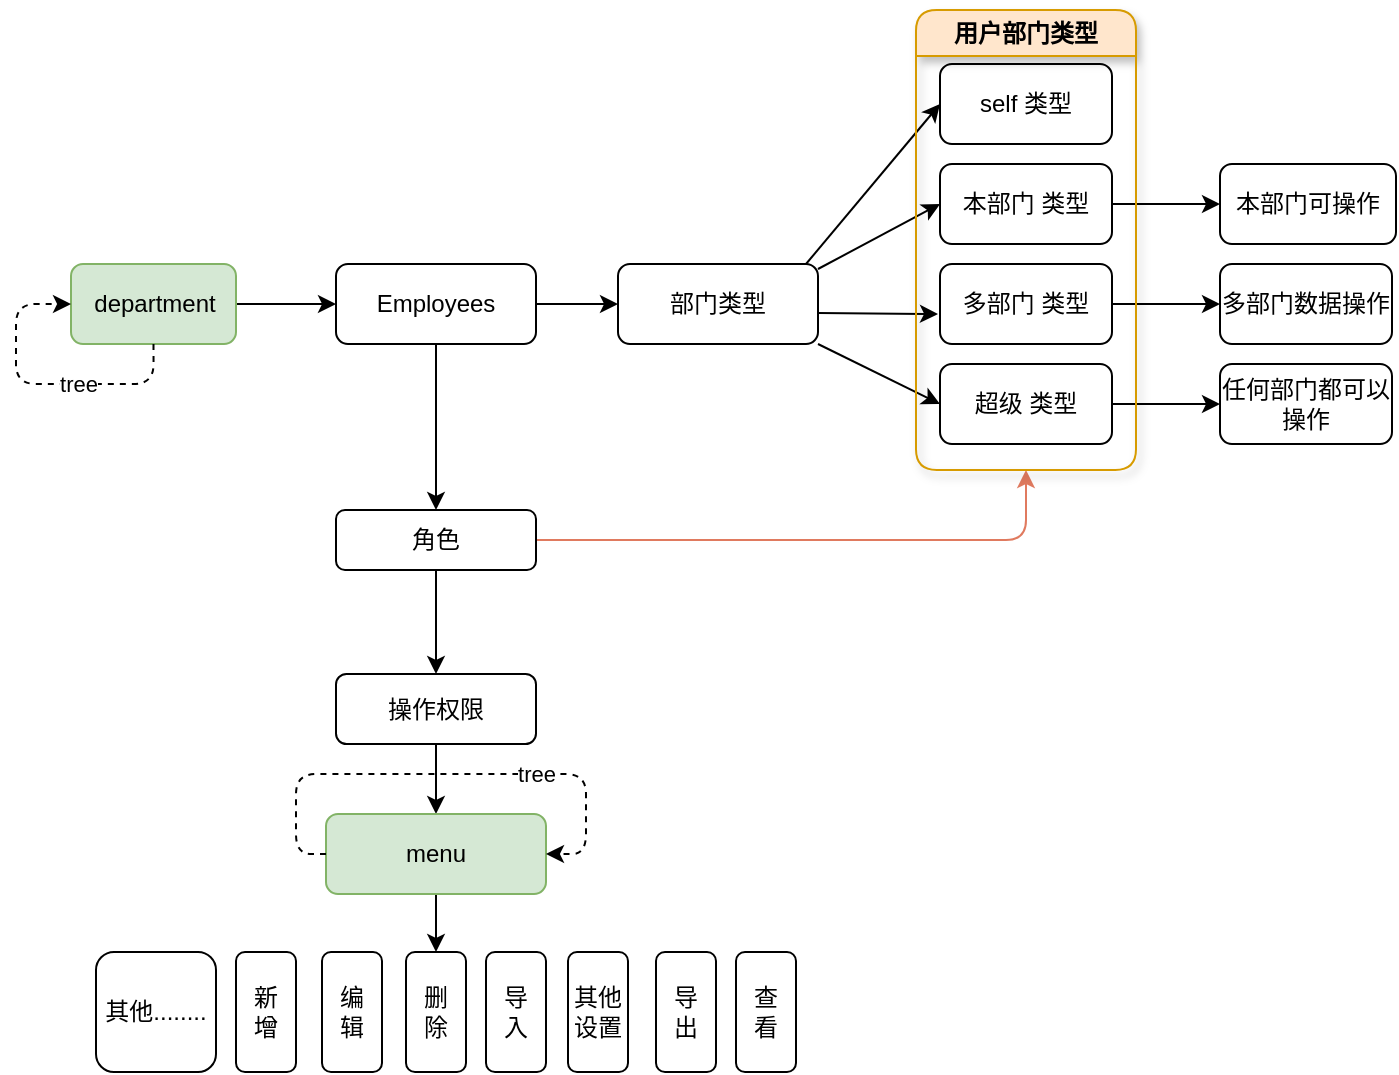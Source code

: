 <mxfile version="25.0.3">
  <diagram name="第 1 页" id="hoe_uviKCq4_seSVUSrM">
    <mxGraphModel dx="1042" dy="1700" grid="1" gridSize="10" guides="1" tooltips="1" connect="1" arrows="1" fold="1" page="1" pageScale="1" pageWidth="827" pageHeight="1169" math="0" shadow="0">
      <root>
        <mxCell id="0" />
        <mxCell id="1" parent="0" />
        <mxCell id="rtPav9sDxlK6I4rT2-NP-52" style="edgeStyle=orthogonalEdgeStyle;rounded=1;orthogonalLoop=1;jettySize=auto;html=1;" edge="1" parent="1" source="rtPav9sDxlK6I4rT2-NP-2" target="rtPav9sDxlK6I4rT2-NP-46">
          <mxGeometry relative="1" as="geometry" />
        </mxCell>
        <mxCell id="rtPav9sDxlK6I4rT2-NP-2" value="department" style="rounded=1;whiteSpace=wrap;html=1;fillColor=#d5e8d4;strokeColor=#82b366;" vertex="1" parent="1">
          <mxGeometry x="87.5" y="107" width="82.5" height="40" as="geometry" />
        </mxCell>
        <mxCell id="rtPav9sDxlK6I4rT2-NP-3" value="部门类型" style="whiteSpace=wrap;html=1;rounded=1;" vertex="1" parent="1">
          <mxGeometry x="361" y="107" width="100" height="40" as="geometry" />
        </mxCell>
        <mxCell id="rtPav9sDxlK6I4rT2-NP-9" value="" style="endArrow=classic;html=1;rounded=1;entryX=0;entryY=0.5;entryDx=0;entryDy=0;" edge="1" parent="1" target="rtPav9sDxlK6I4rT2-NP-12">
          <mxGeometry width="50" height="50" relative="1" as="geometry">
            <mxPoint x="461" y="109.5" as="sourcePoint" />
            <mxPoint x="501" y="67" as="targetPoint" />
          </mxGeometry>
        </mxCell>
        <mxCell id="rtPav9sDxlK6I4rT2-NP-10" value="" style="endArrow=classic;html=1;rounded=1;" edge="1" parent="1">
          <mxGeometry width="50" height="50" relative="1" as="geometry">
            <mxPoint x="461" y="131.5" as="sourcePoint" />
            <mxPoint x="521" y="132" as="targetPoint" />
          </mxGeometry>
        </mxCell>
        <mxCell id="rtPav9sDxlK6I4rT2-NP-11" value="" style="endArrow=classic;html=1;rounded=1;entryX=0;entryY=0.5;entryDx=0;entryDy=0;exitX=1;exitY=1;exitDx=0;exitDy=0;" edge="1" parent="1" source="rtPav9sDxlK6I4rT2-NP-3" target="rtPav9sDxlK6I4rT2-NP-14">
          <mxGeometry width="50" height="50" relative="1" as="geometry">
            <mxPoint x="461" y="154.5" as="sourcePoint" />
            <mxPoint x="501" y="185" as="targetPoint" />
          </mxGeometry>
        </mxCell>
        <mxCell id="rtPav9sDxlK6I4rT2-NP-20" value="" style="edgeStyle=orthogonalEdgeStyle;rounded=1;orthogonalLoop=1;jettySize=auto;html=1;" edge="1" parent="1" source="rtPav9sDxlK6I4rT2-NP-12" target="rtPav9sDxlK6I4rT2-NP-19">
          <mxGeometry relative="1" as="geometry" />
        </mxCell>
        <mxCell id="rtPav9sDxlK6I4rT2-NP-12" value="本部门 类型" style="rounded=1;whiteSpace=wrap;html=1;" vertex="1" parent="1">
          <mxGeometry x="522" y="57" width="86" height="40" as="geometry" />
        </mxCell>
        <mxCell id="rtPav9sDxlK6I4rT2-NP-18" value="" style="edgeStyle=orthogonalEdgeStyle;rounded=1;orthogonalLoop=1;jettySize=auto;html=1;" edge="1" parent="1" source="rtPav9sDxlK6I4rT2-NP-13" target="rtPav9sDxlK6I4rT2-NP-17">
          <mxGeometry relative="1" as="geometry" />
        </mxCell>
        <mxCell id="rtPav9sDxlK6I4rT2-NP-13" value="多部门 类型" style="rounded=1;whiteSpace=wrap;html=1;" vertex="1" parent="1">
          <mxGeometry x="522" y="107" width="86" height="40" as="geometry" />
        </mxCell>
        <mxCell id="rtPav9sDxlK6I4rT2-NP-22" value="" style="edgeStyle=orthogonalEdgeStyle;rounded=1;orthogonalLoop=1;jettySize=auto;html=1;" edge="1" parent="1" source="rtPav9sDxlK6I4rT2-NP-14" target="rtPav9sDxlK6I4rT2-NP-21">
          <mxGeometry relative="1" as="geometry" />
        </mxCell>
        <mxCell id="rtPav9sDxlK6I4rT2-NP-14" value="超级 类型" style="rounded=1;whiteSpace=wrap;html=1;" vertex="1" parent="1">
          <mxGeometry x="522" y="157" width="86" height="40" as="geometry" />
        </mxCell>
        <mxCell id="rtPav9sDxlK6I4rT2-NP-17" value="多部门数据操作" style="rounded=1;whiteSpace=wrap;html=1;" vertex="1" parent="1">
          <mxGeometry x="662" y="107" width="86" height="40" as="geometry" />
        </mxCell>
        <mxCell id="rtPav9sDxlK6I4rT2-NP-19" value="本部门可操作" style="whiteSpace=wrap;html=1;rounded=1;" vertex="1" parent="1">
          <mxGeometry x="662" y="57" width="88" height="40" as="geometry" />
        </mxCell>
        <mxCell id="rtPav9sDxlK6I4rT2-NP-21" value="任何部门都可以操作" style="rounded=1;whiteSpace=wrap;html=1;" vertex="1" parent="1">
          <mxGeometry x="662" y="157" width="86" height="40" as="geometry" />
        </mxCell>
        <mxCell id="rtPav9sDxlK6I4rT2-NP-35" value="" style="edgeStyle=orthogonalEdgeStyle;rounded=1;orthogonalLoop=1;jettySize=auto;html=1;" edge="1" parent="1" source="rtPav9sDxlK6I4rT2-NP-23" target="rtPav9sDxlK6I4rT2-NP-34">
          <mxGeometry relative="1" as="geometry" />
        </mxCell>
        <mxCell id="rtPav9sDxlK6I4rT2-NP-23" value="操作权限" style="whiteSpace=wrap;html=1;rounded=1;" vertex="1" parent="1">
          <mxGeometry x="220" y="312" width="100" height="35" as="geometry" />
        </mxCell>
        <mxCell id="rtPav9sDxlK6I4rT2-NP-25" value="self 类型" style="rounded=1;whiteSpace=wrap;html=1;" vertex="1" parent="1">
          <mxGeometry x="522" y="7" width="86" height="40" as="geometry" />
        </mxCell>
        <mxCell id="rtPav9sDxlK6I4rT2-NP-26" value="" style="endArrow=classic;html=1;rounded=1;entryX=0;entryY=0.5;entryDx=0;entryDy=0;" edge="1" parent="1" target="rtPav9sDxlK6I4rT2-NP-25">
          <mxGeometry width="50" height="50" relative="1" as="geometry">
            <mxPoint x="455" y="107" as="sourcePoint" />
            <mxPoint x="505" y="7" as="targetPoint" />
          </mxGeometry>
        </mxCell>
        <mxCell id="rtPav9sDxlK6I4rT2-NP-27" value="新&lt;br&gt;增" style="rounded=1;whiteSpace=wrap;html=1;" vertex="1" parent="1">
          <mxGeometry x="170" y="451" width="30" height="60" as="geometry" />
        </mxCell>
        <mxCell id="rtPav9sDxlK6I4rT2-NP-28" value="编&lt;br&gt;辑" style="rounded=1;whiteSpace=wrap;html=1;" vertex="1" parent="1">
          <mxGeometry x="213" y="451" width="30" height="60" as="geometry" />
        </mxCell>
        <mxCell id="rtPav9sDxlK6I4rT2-NP-29" value="删&lt;br&gt;除" style="rounded=1;whiteSpace=wrap;html=1;" vertex="1" parent="1">
          <mxGeometry x="255" y="451" width="30" height="60" as="geometry" />
        </mxCell>
        <mxCell id="rtPav9sDxlK6I4rT2-NP-30" value="导&lt;br&gt;入" style="rounded=1;whiteSpace=wrap;html=1;" vertex="1" parent="1">
          <mxGeometry x="295" y="451" width="30" height="60" as="geometry" />
        </mxCell>
        <mxCell id="rtPav9sDxlK6I4rT2-NP-31" value="其他设置" style="rounded=1;whiteSpace=wrap;html=1;" vertex="1" parent="1">
          <mxGeometry x="336" y="451" width="30" height="60" as="geometry" />
        </mxCell>
        <mxCell id="rtPav9sDxlK6I4rT2-NP-39" style="edgeStyle=orthogonalEdgeStyle;rounded=1;orthogonalLoop=1;jettySize=auto;html=1;entryX=0.5;entryY=0;entryDx=0;entryDy=0;" edge="1" parent="1" source="rtPav9sDxlK6I4rT2-NP-34" target="rtPav9sDxlK6I4rT2-NP-29">
          <mxGeometry relative="1" as="geometry" />
        </mxCell>
        <mxCell id="rtPav9sDxlK6I4rT2-NP-34" value="menu" style="whiteSpace=wrap;html=1;rounded=1;fillColor=#d5e8d4;strokeColor=#82b366;" vertex="1" parent="1">
          <mxGeometry x="215" y="382" width="110" height="40" as="geometry" />
        </mxCell>
        <mxCell id="rtPav9sDxlK6I4rT2-NP-40" value="查&lt;br&gt;看" style="rounded=1;whiteSpace=wrap;html=1;" vertex="1" parent="1">
          <mxGeometry x="420" y="451" width="30" height="60" as="geometry" />
        </mxCell>
        <mxCell id="rtPav9sDxlK6I4rT2-NP-41" value="导&lt;br&gt;出" style="rounded=1;whiteSpace=wrap;html=1;" vertex="1" parent="1">
          <mxGeometry x="380" y="451" width="30" height="60" as="geometry" />
        </mxCell>
        <mxCell id="rtPav9sDxlK6I4rT2-NP-42" value="其他........" style="rounded=1;whiteSpace=wrap;html=1;" vertex="1" parent="1">
          <mxGeometry x="100" y="451" width="60" height="60" as="geometry" />
        </mxCell>
        <mxCell id="rtPav9sDxlK6I4rT2-NP-57" style="edgeStyle=orthogonalEdgeStyle;rounded=1;orthogonalLoop=1;jettySize=auto;html=1;entryX=0.5;entryY=0;entryDx=0;entryDy=0;" edge="1" parent="1" source="rtPav9sDxlK6I4rT2-NP-44" target="rtPav9sDxlK6I4rT2-NP-23">
          <mxGeometry relative="1" as="geometry" />
        </mxCell>
        <mxCell id="rtPav9sDxlK6I4rT2-NP-68" style="edgeStyle=orthogonalEdgeStyle;rounded=1;orthogonalLoop=1;jettySize=auto;html=1;entryX=0.5;entryY=1;entryDx=0;entryDy=0;strokeColor=#E07A5F;fontFamily=Helvetica;fontSize=12;fontColor=default;fontStyle=1;fillColor=#F2CC8F;" edge="1" parent="1" source="rtPav9sDxlK6I4rT2-NP-44" target="rtPav9sDxlK6I4rT2-NP-63">
          <mxGeometry relative="1" as="geometry" />
        </mxCell>
        <mxCell id="rtPav9sDxlK6I4rT2-NP-44" value="角色" style="whiteSpace=wrap;html=1;rounded=1;" vertex="1" parent="1">
          <mxGeometry x="220" y="230" width="100" height="30" as="geometry" />
        </mxCell>
        <mxCell id="rtPav9sDxlK6I4rT2-NP-48" style="edgeStyle=orthogonalEdgeStyle;rounded=1;orthogonalLoop=1;jettySize=auto;html=1;entryX=0;entryY=0.5;entryDx=0;entryDy=0;" edge="1" parent="1" source="rtPav9sDxlK6I4rT2-NP-46" target="rtPav9sDxlK6I4rT2-NP-3">
          <mxGeometry relative="1" as="geometry" />
        </mxCell>
        <mxCell id="rtPav9sDxlK6I4rT2-NP-49" style="edgeStyle=orthogonalEdgeStyle;rounded=1;orthogonalLoop=1;jettySize=auto;html=1;entryX=0.5;entryY=0;entryDx=0;entryDy=0;" edge="1" parent="1" source="rtPav9sDxlK6I4rT2-NP-46" target="rtPav9sDxlK6I4rT2-NP-44">
          <mxGeometry relative="1" as="geometry">
            <mxPoint x="270" y="197" as="targetPoint" />
          </mxGeometry>
        </mxCell>
        <mxCell id="rtPav9sDxlK6I4rT2-NP-46" value="Employees" style="whiteSpace=wrap;html=1;rounded=1;" vertex="1" parent="1">
          <mxGeometry x="220" y="107" width="100" height="40" as="geometry" />
        </mxCell>
        <mxCell id="rtPav9sDxlK6I4rT2-NP-51" style="edgeStyle=orthogonalEdgeStyle;rounded=1;orthogonalLoop=1;jettySize=auto;html=1;entryX=0;entryY=0.5;entryDx=0;entryDy=0;exitX=0.5;exitY=1;exitDx=0;exitDy=0;dashed=1;" edge="1" parent="1" source="rtPav9sDxlK6I4rT2-NP-2" target="rtPav9sDxlK6I4rT2-NP-2">
          <mxGeometry relative="1" as="geometry">
            <Array as="points">
              <mxPoint x="129" y="167" />
              <mxPoint x="60" y="167" />
              <mxPoint x="60" y="127" />
            </Array>
          </mxGeometry>
        </mxCell>
        <mxCell id="rtPav9sDxlK6I4rT2-NP-53" value="tree" style="edgeLabel;html=1;align=center;verticalAlign=middle;resizable=0;points=[];rounded=1;" vertex="1" connectable="0" parent="rtPav9sDxlK6I4rT2-NP-51">
          <mxGeometry x="-0.237" y="2" relative="1" as="geometry">
            <mxPoint x="1" y="-2" as="offset" />
          </mxGeometry>
        </mxCell>
        <mxCell id="rtPav9sDxlK6I4rT2-NP-54" style="edgeStyle=orthogonalEdgeStyle;rounded=1;orthogonalLoop=1;jettySize=auto;html=1;entryX=1;entryY=0.5;entryDx=0;entryDy=0;dashed=1;" edge="1" parent="1" source="rtPav9sDxlK6I4rT2-NP-34" target="rtPav9sDxlK6I4rT2-NP-34">
          <mxGeometry relative="1" as="geometry">
            <Array as="points">
              <mxPoint x="200" y="402" />
              <mxPoint x="200" y="362" />
              <mxPoint x="345" y="362" />
              <mxPoint x="345" y="402" />
            </Array>
          </mxGeometry>
        </mxCell>
        <mxCell id="rtPav9sDxlK6I4rT2-NP-55" value="tree" style="edgeLabel;html=1;align=center;verticalAlign=middle;resizable=0;points=[];rounded=1;" vertex="1" connectable="0" parent="rtPav9sDxlK6I4rT2-NP-54">
          <mxGeometry x="0.348" relative="1" as="geometry">
            <mxPoint as="offset" />
          </mxGeometry>
        </mxCell>
        <mxCell id="rtPav9sDxlK6I4rT2-NP-63" value="用户部门类型" style="swimlane;whiteSpace=wrap;html=1;fillColor=#ffe6cc;strokeColor=#d79b00;rounded=1;glass=0;shadow=1;" vertex="1" parent="1">
          <mxGeometry x="510" y="-20" width="110" height="230" as="geometry">
            <mxRectangle x="515" y="-20" width="110" height="30" as="alternateBounds" />
          </mxGeometry>
        </mxCell>
      </root>
    </mxGraphModel>
  </diagram>
</mxfile>
